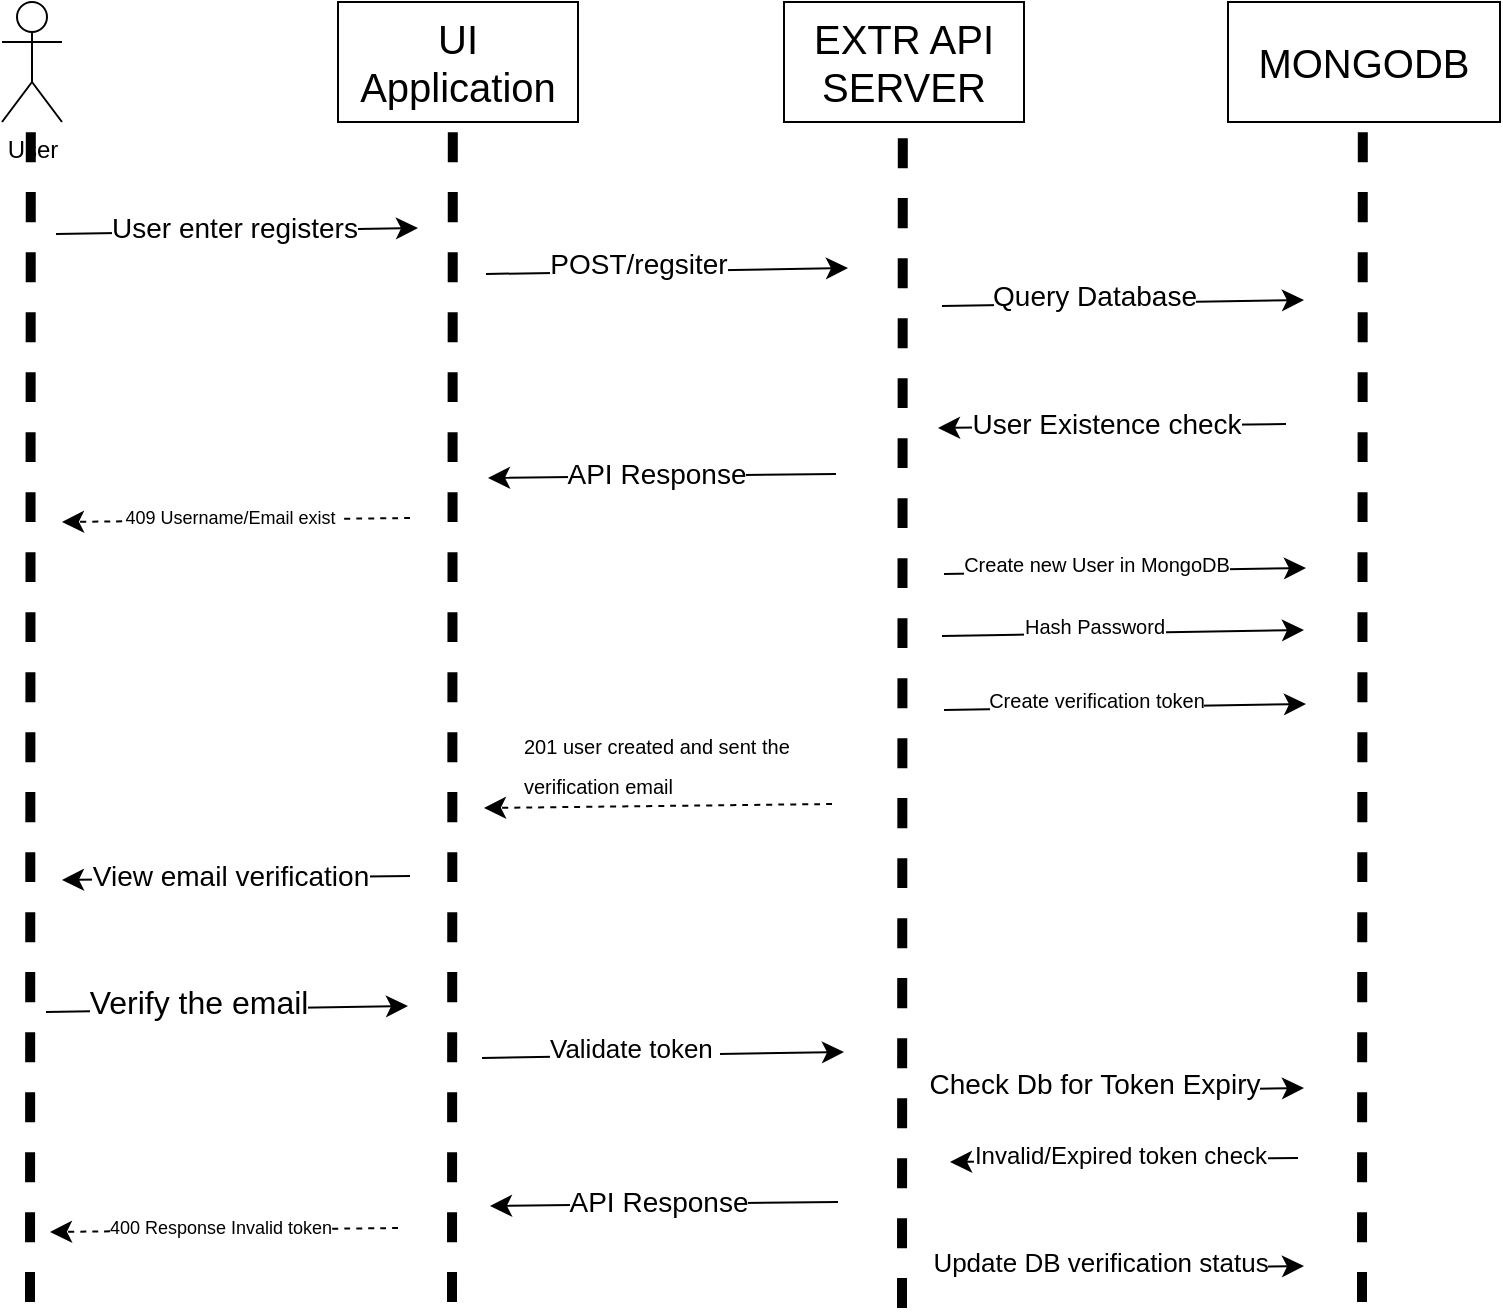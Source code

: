 <mxfile version="24.9.0">
  <diagram name="Page-1" id="iBLRJY-gE2kyyVANsL76">
    <mxGraphModel dx="2025" dy="1333" grid="0" gridSize="10" guides="1" tooltips="1" connect="1" arrows="1" fold="1" page="0" pageScale="1" pageWidth="1100" pageHeight="850" math="0" shadow="0">
      <root>
        <mxCell id="0" />
        <mxCell id="1" parent="0" />
        <mxCell id="06jpUtFlK6CPKatlT8Im-3" value="User" style="shape=umlActor;verticalLabelPosition=bottom;verticalAlign=top;html=1;outlineConnect=0;" parent="1" vertex="1">
          <mxGeometry x="-895" y="-608" width="30" height="60" as="geometry" />
        </mxCell>
        <mxCell id="06jpUtFlK6CPKatlT8Im-4" value="&lt;span style=&quot;font-size: 20px;&quot;&gt;EXTR API SERVER&lt;/span&gt;" style="rounded=0;whiteSpace=wrap;html=1;" parent="1" vertex="1">
          <mxGeometry x="-504" y="-608" width="120" height="60" as="geometry" />
        </mxCell>
        <mxCell id="06jpUtFlK6CPKatlT8Im-6" value="&lt;span style=&quot;font-size: 20px;&quot;&gt;MONGODB&lt;/span&gt;" style="rounded=0;whiteSpace=wrap;html=1;" parent="1" vertex="1">
          <mxGeometry x="-282" y="-608" width="136" height="60" as="geometry" />
        </mxCell>
        <mxCell id="06jpUtFlK6CPKatlT8Im-9" value="" style="endArrow=none;dashed=1;html=1;rounded=0;fontSize=12;startSize=8;endSize=8;curved=1;strokeWidth=5;" parent="1" edge="1">
          <mxGeometry width="50" height="50" relative="1" as="geometry">
            <mxPoint x="-670" y="42" as="sourcePoint" />
            <mxPoint x="-669.59" y="-548" as="targetPoint" />
          </mxGeometry>
        </mxCell>
        <mxCell id="06jpUtFlK6CPKatlT8Im-11" value="" style="endArrow=none;dashed=1;html=1;rounded=0;fontSize=12;startSize=8;endSize=8;curved=1;strokeWidth=5;" parent="1" edge="1">
          <mxGeometry width="50" height="50" relative="1" as="geometry">
            <mxPoint x="-445" y="45" as="sourcePoint" />
            <mxPoint x="-444.59" y="-545" as="targetPoint" />
          </mxGeometry>
        </mxCell>
        <mxCell id="06jpUtFlK6CPKatlT8Im-13" value="" style="endArrow=none;dashed=1;html=1;rounded=0;fontSize=12;startSize=8;endSize=8;curved=1;strokeWidth=5;" parent="1" edge="1">
          <mxGeometry width="50" height="50" relative="1" as="geometry">
            <mxPoint x="-215" y="42" as="sourcePoint" />
            <mxPoint x="-214.59" y="-548" as="targetPoint" />
          </mxGeometry>
        </mxCell>
        <mxCell id="06jpUtFlK6CPKatlT8Im-14" value="" style="endArrow=classic;html=1;rounded=0;fontSize=12;startSize=8;endSize=8;curved=1;" parent="1" edge="1">
          <mxGeometry width="50" height="50" relative="1" as="geometry">
            <mxPoint x="-653" y="-472" as="sourcePoint" />
            <mxPoint x="-472" y="-475" as="targetPoint" />
          </mxGeometry>
        </mxCell>
        <mxCell id="06jpUtFlK6CPKatlT8Im-16" value="&lt;font style=&quot;font-size: 14px;&quot;&gt;POST/regsiter&lt;/font&gt;" style="edgeLabel;html=1;align=center;verticalAlign=middle;resizable=0;points=[];fontSize=12;" parent="06jpUtFlK6CPKatlT8Im-14" vertex="1" connectable="0">
          <mxGeometry x="-0.158" y="4" relative="1" as="geometry">
            <mxPoint as="offset" />
          </mxGeometry>
        </mxCell>
        <mxCell id="06jpUtFlK6CPKatlT8Im-20" value="" style="endArrow=classic;html=1;rounded=0;fontSize=12;startSize=8;endSize=8;curved=1;" parent="1" edge="1">
          <mxGeometry width="50" height="50" relative="1" as="geometry">
            <mxPoint x="-425" y="-456" as="sourcePoint" />
            <mxPoint x="-244" y="-459" as="targetPoint" />
          </mxGeometry>
        </mxCell>
        <mxCell id="06jpUtFlK6CPKatlT8Im-21" value="&lt;font style=&quot;font-size: 14px;&quot;&gt;Query Database&lt;/font&gt;" style="edgeLabel;html=1;align=center;verticalAlign=middle;resizable=0;points=[];fontSize=12;" parent="06jpUtFlK6CPKatlT8Im-20" vertex="1" connectable="0">
          <mxGeometry x="-0.158" y="4" relative="1" as="geometry">
            <mxPoint as="offset" />
          </mxGeometry>
        </mxCell>
        <mxCell id="06jpUtFlK6CPKatlT8Im-34" value="" style="endArrow=classic;html=1;rounded=0;fontSize=12;startSize=8;endSize=8;curved=1;" parent="1" edge="1">
          <mxGeometry width="50" height="50" relative="1" as="geometry">
            <mxPoint x="-253" y="-397" as="sourcePoint" />
            <mxPoint x="-427" y="-395" as="targetPoint" />
          </mxGeometry>
        </mxCell>
        <mxCell id="06jpUtFlK6CPKatlT8Im-37" value="&lt;font style=&quot;font-size: 14px;&quot;&gt;User Existence check&lt;/font&gt;" style="edgeLabel;html=1;align=center;verticalAlign=middle;resizable=0;points=[];fontSize=12;" parent="06jpUtFlK6CPKatlT8Im-34" vertex="1" connectable="0">
          <mxGeometry x="0.048" y="-1" relative="1" as="geometry">
            <mxPoint x="1" as="offset" />
          </mxGeometry>
        </mxCell>
        <mxCell id="x3w0C0bRtv-WAbDGBeUA-3" value="&lt;span style=&quot;font-size: 20px;&quot;&gt;UI Application&lt;/span&gt;" style="rounded=0;whiteSpace=wrap;html=1;" parent="1" vertex="1">
          <mxGeometry x="-727" y="-608" width="120" height="60" as="geometry" />
        </mxCell>
        <mxCell id="dnPCXCKaiIPUW16wsFYT-2" value="" style="endArrow=none;dashed=1;html=1;rounded=0;fontSize=12;startSize=8;endSize=8;curved=1;strokeWidth=5;" parent="1" edge="1">
          <mxGeometry width="50" height="50" relative="1" as="geometry">
            <mxPoint x="-881" y="42" as="sourcePoint" />
            <mxPoint x="-880.59" y="-548" as="targetPoint" />
          </mxGeometry>
        </mxCell>
        <mxCell id="dnPCXCKaiIPUW16wsFYT-3" value="" style="endArrow=classic;html=1;rounded=0;fontSize=12;startSize=8;endSize=8;curved=1;" parent="1" edge="1">
          <mxGeometry width="50" height="50" relative="1" as="geometry">
            <mxPoint x="-868" y="-492" as="sourcePoint" />
            <mxPoint x="-687" y="-495" as="targetPoint" />
          </mxGeometry>
        </mxCell>
        <mxCell id="dnPCXCKaiIPUW16wsFYT-8" value="&lt;font style=&quot;font-size: 14px;&quot;&gt;User enter registers&lt;/font&gt;" style="edgeLabel;html=1;align=center;verticalAlign=middle;resizable=0;points=[];fontSize=12;" parent="dnPCXCKaiIPUW16wsFYT-3" vertex="1" connectable="0">
          <mxGeometry x="-0.032" y="2" relative="1" as="geometry">
            <mxPoint x="1" as="offset" />
          </mxGeometry>
        </mxCell>
        <mxCell id="dnPCXCKaiIPUW16wsFYT-9" value="" style="endArrow=classic;html=1;rounded=0;fontSize=12;startSize=8;endSize=8;curved=1;" parent="1" edge="1">
          <mxGeometry width="50" height="50" relative="1" as="geometry">
            <mxPoint x="-478" y="-372" as="sourcePoint" />
            <mxPoint x="-652" y="-370" as="targetPoint" />
          </mxGeometry>
        </mxCell>
        <mxCell id="dnPCXCKaiIPUW16wsFYT-10" value="&lt;font style=&quot;font-size: 14px;&quot;&gt;API Response&lt;/font&gt;" style="edgeLabel;html=1;align=center;verticalAlign=middle;resizable=0;points=[];fontSize=12;" parent="dnPCXCKaiIPUW16wsFYT-9" vertex="1" connectable="0">
          <mxGeometry x="0.048" y="-1" relative="1" as="geometry">
            <mxPoint x="1" as="offset" />
          </mxGeometry>
        </mxCell>
        <mxCell id="URXLup4sjaEc1I7ll5hV-2" value="" style="endArrow=classic;html=1;rounded=0;fontSize=12;startSize=8;endSize=8;curved=1;dashed=1;" edge="1" parent="1">
          <mxGeometry width="50" height="50" relative="1" as="geometry">
            <mxPoint x="-691" y="-350" as="sourcePoint" />
            <mxPoint x="-865" y="-348" as="targetPoint" />
          </mxGeometry>
        </mxCell>
        <mxCell id="URXLup4sjaEc1I7ll5hV-3" value="&lt;font style=&quot;font-size: 9px;&quot;&gt;409 Username/Email exist&amp;nbsp;&lt;/font&gt;" style="edgeLabel;html=1;align=center;verticalAlign=middle;resizable=0;points=[];fontSize=12;" vertex="1" connectable="0" parent="URXLup4sjaEc1I7ll5hV-2">
          <mxGeometry x="0.023" y="-2" relative="1" as="geometry">
            <mxPoint as="offset" />
          </mxGeometry>
        </mxCell>
        <mxCell id="URXLup4sjaEc1I7ll5hV-4" value="" style="endArrow=classic;html=1;rounded=0;fontSize=12;startSize=8;endSize=8;curved=1;" edge="1" parent="1">
          <mxGeometry width="50" height="50" relative="1" as="geometry">
            <mxPoint x="-424" y="-322" as="sourcePoint" />
            <mxPoint x="-243" y="-325" as="targetPoint" />
          </mxGeometry>
        </mxCell>
        <mxCell id="URXLup4sjaEc1I7ll5hV-5" value="&lt;font style=&quot;font-size: 10px;&quot;&gt;Create new User in MongoDB&lt;/font&gt;" style="edgeLabel;html=1;align=center;verticalAlign=middle;resizable=0;points=[];fontSize=12;" vertex="1" connectable="0" parent="URXLup4sjaEc1I7ll5hV-4">
          <mxGeometry x="-0.158" y="4" relative="1" as="geometry">
            <mxPoint as="offset" />
          </mxGeometry>
        </mxCell>
        <mxCell id="URXLup4sjaEc1I7ll5hV-6" value="" style="endArrow=classic;html=1;rounded=0;fontSize=12;startSize=8;endSize=8;curved=1;" edge="1" parent="1">
          <mxGeometry width="50" height="50" relative="1" as="geometry">
            <mxPoint x="-425" y="-291" as="sourcePoint" />
            <mxPoint x="-244" y="-294" as="targetPoint" />
          </mxGeometry>
        </mxCell>
        <mxCell id="URXLup4sjaEc1I7ll5hV-7" value="&lt;font style=&quot;font-size: 10px;&quot;&gt;Hash Password&lt;/font&gt;" style="edgeLabel;html=1;align=center;verticalAlign=middle;resizable=0;points=[];fontSize=12;" vertex="1" connectable="0" parent="URXLup4sjaEc1I7ll5hV-6">
          <mxGeometry x="-0.158" y="4" relative="1" as="geometry">
            <mxPoint as="offset" />
          </mxGeometry>
        </mxCell>
        <mxCell id="URXLup4sjaEc1I7ll5hV-10" value="" style="endArrow=classic;html=1;rounded=0;fontSize=12;startSize=8;endSize=8;curved=1;" edge="1" parent="1">
          <mxGeometry width="50" height="50" relative="1" as="geometry">
            <mxPoint x="-424" y="-254" as="sourcePoint" />
            <mxPoint x="-243" y="-257" as="targetPoint" />
          </mxGeometry>
        </mxCell>
        <mxCell id="URXLup4sjaEc1I7ll5hV-11" value="&lt;font style=&quot;font-size: 10px;&quot;&gt;Create verification token&lt;/font&gt;" style="edgeLabel;html=1;align=center;verticalAlign=middle;resizable=0;points=[];fontSize=12;" vertex="1" connectable="0" parent="URXLup4sjaEc1I7ll5hV-10">
          <mxGeometry x="-0.158" y="4" relative="1" as="geometry">
            <mxPoint as="offset" />
          </mxGeometry>
        </mxCell>
        <mxCell id="URXLup4sjaEc1I7ll5hV-13" value="" style="endArrow=classic;html=1;rounded=0;fontSize=12;startSize=8;endSize=8;curved=1;dashed=1;" edge="1" parent="1">
          <mxGeometry width="50" height="50" relative="1" as="geometry">
            <mxPoint x="-480" y="-207" as="sourcePoint" />
            <mxPoint x="-654" y="-205" as="targetPoint" />
          </mxGeometry>
        </mxCell>
        <mxCell id="URXLup4sjaEc1I7ll5hV-14" value="&lt;font style=&quot;font-size: 10px;&quot;&gt;201 user created&lt;/font&gt;&lt;span style=&quot;font-size: 10px; background-color: initial;&quot;&gt;&amp;nbsp;and sent the verification email&lt;/span&gt;" style="text;html=1;align=left;verticalAlign=middle;whiteSpace=wrap;rounded=0;fontSize=16;" vertex="1" parent="1">
          <mxGeometry x="-636" y="-243" width="156" height="30" as="geometry" />
        </mxCell>
        <mxCell id="URXLup4sjaEc1I7ll5hV-16" value="" style="endArrow=classic;html=1;rounded=0;fontSize=12;startSize=8;endSize=8;curved=1;" edge="1" parent="1">
          <mxGeometry width="50" height="50" relative="1" as="geometry">
            <mxPoint x="-691" y="-171" as="sourcePoint" />
            <mxPoint x="-865" y="-169" as="targetPoint" />
          </mxGeometry>
        </mxCell>
        <mxCell id="URXLup4sjaEc1I7ll5hV-17" value="&lt;font style=&quot;font-size: 14px;&quot;&gt;View email verification&lt;/font&gt;" style="edgeLabel;html=1;align=center;verticalAlign=middle;resizable=0;points=[];fontSize=12;" vertex="1" connectable="0" parent="URXLup4sjaEc1I7ll5hV-16">
          <mxGeometry x="0.048" y="-1" relative="1" as="geometry">
            <mxPoint x="1" as="offset" />
          </mxGeometry>
        </mxCell>
        <mxCell id="URXLup4sjaEc1I7ll5hV-18" value="" style="endArrow=classic;html=1;rounded=0;fontSize=12;startSize=8;endSize=8;curved=1;" edge="1" parent="1">
          <mxGeometry width="50" height="50" relative="1" as="geometry">
            <mxPoint x="-873" y="-103" as="sourcePoint" />
            <mxPoint x="-692" y="-106" as="targetPoint" />
          </mxGeometry>
        </mxCell>
        <mxCell id="URXLup4sjaEc1I7ll5hV-19" value="&lt;font style=&quot;font-size: 16px;&quot;&gt;Verify the email&lt;/font&gt;" style="edgeLabel;html=1;align=center;verticalAlign=middle;resizable=0;points=[];fontSize=12;" vertex="1" connectable="0" parent="URXLup4sjaEc1I7ll5hV-18">
          <mxGeometry x="-0.158" y="4" relative="1" as="geometry">
            <mxPoint as="offset" />
          </mxGeometry>
        </mxCell>
        <mxCell id="URXLup4sjaEc1I7ll5hV-20" value="" style="endArrow=classic;html=1;rounded=0;fontSize=12;startSize=8;endSize=8;curved=1;" edge="1" parent="1">
          <mxGeometry width="50" height="50" relative="1" as="geometry">
            <mxPoint x="-655" y="-80" as="sourcePoint" />
            <mxPoint x="-474" y="-83" as="targetPoint" />
          </mxGeometry>
        </mxCell>
        <mxCell id="URXLup4sjaEc1I7ll5hV-21" value="&lt;font style=&quot;font-size: 13px;&quot;&gt;Validate token&amp;nbsp;&lt;/font&gt;" style="edgeLabel;html=1;align=center;verticalAlign=middle;resizable=0;points=[];fontSize=12;" vertex="1" connectable="0" parent="URXLup4sjaEc1I7ll5hV-20">
          <mxGeometry x="-0.158" y="4" relative="1" as="geometry">
            <mxPoint as="offset" />
          </mxGeometry>
        </mxCell>
        <mxCell id="URXLup4sjaEc1I7ll5hV-23" value="" style="endArrow=classic;html=1;rounded=0;fontSize=12;startSize=8;endSize=8;curved=1;" edge="1" parent="1">
          <mxGeometry width="50" height="50" relative="1" as="geometry">
            <mxPoint x="-425" y="-62" as="sourcePoint" />
            <mxPoint x="-244" y="-65" as="targetPoint" />
          </mxGeometry>
        </mxCell>
        <mxCell id="URXLup4sjaEc1I7ll5hV-24" value="&lt;font style=&quot;font-size: 14px;&quot;&gt;Check Db for Token Expiry&lt;/font&gt;" style="edgeLabel;html=1;align=center;verticalAlign=middle;resizable=0;points=[];fontSize=12;" vertex="1" connectable="0" parent="URXLup4sjaEc1I7ll5hV-23">
          <mxGeometry x="-0.158" y="4" relative="1" as="geometry">
            <mxPoint as="offset" />
          </mxGeometry>
        </mxCell>
        <mxCell id="URXLup4sjaEc1I7ll5hV-26" value="" style="endArrow=classic;html=1;rounded=0;fontSize=12;startSize=8;endSize=8;curved=1;" edge="1" parent="1">
          <mxGeometry width="50" height="50" relative="1" as="geometry">
            <mxPoint x="-425" y="27" as="sourcePoint" />
            <mxPoint x="-244" y="24" as="targetPoint" />
          </mxGeometry>
        </mxCell>
        <mxCell id="URXLup4sjaEc1I7ll5hV-27" value="&lt;font style=&quot;font-size: 13px;&quot;&gt;Update DB verification status&lt;/font&gt;" style="edgeLabel;html=1;align=center;verticalAlign=middle;resizable=0;points=[];fontSize=12;" vertex="1" connectable="0" parent="URXLup4sjaEc1I7ll5hV-26">
          <mxGeometry x="-0.158" y="4" relative="1" as="geometry">
            <mxPoint x="3" as="offset" />
          </mxGeometry>
        </mxCell>
        <mxCell id="URXLup4sjaEc1I7ll5hV-28" value="" style="endArrow=classic;html=1;rounded=0;fontSize=12;startSize=8;endSize=8;curved=1;" edge="1" parent="1">
          <mxGeometry width="50" height="50" relative="1" as="geometry">
            <mxPoint x="-247" y="-30" as="sourcePoint" />
            <mxPoint x="-421" y="-28" as="targetPoint" />
          </mxGeometry>
        </mxCell>
        <mxCell id="URXLup4sjaEc1I7ll5hV-29" value="Invalid/Expired token check" style="edgeLabel;html=1;align=center;verticalAlign=middle;resizable=0;points=[];fontSize=12;" vertex="1" connectable="0" parent="URXLup4sjaEc1I7ll5hV-28">
          <mxGeometry x="0.023" y="-2" relative="1" as="geometry">
            <mxPoint as="offset" />
          </mxGeometry>
        </mxCell>
        <mxCell id="URXLup4sjaEc1I7ll5hV-33" value="" style="endArrow=classic;html=1;rounded=0;fontSize=12;startSize=8;endSize=8;curved=1;dashed=1;" edge="1" parent="1">
          <mxGeometry width="50" height="50" relative="1" as="geometry">
            <mxPoint x="-697" y="5" as="sourcePoint" />
            <mxPoint x="-871" y="7" as="targetPoint" />
          </mxGeometry>
        </mxCell>
        <mxCell id="URXLup4sjaEc1I7ll5hV-34" value="&lt;font style=&quot;font-size: 9px;&quot;&gt;400 Response Invalid token&lt;/font&gt;" style="edgeLabel;html=1;align=center;verticalAlign=middle;resizable=0;points=[];fontSize=12;" vertex="1" connectable="0" parent="URXLup4sjaEc1I7ll5hV-33">
          <mxGeometry x="0.023" y="-2" relative="1" as="geometry">
            <mxPoint as="offset" />
          </mxGeometry>
        </mxCell>
        <mxCell id="URXLup4sjaEc1I7ll5hV-35" value="" style="endArrow=classic;html=1;rounded=0;fontSize=12;startSize=8;endSize=8;curved=1;" edge="1" parent="1">
          <mxGeometry width="50" height="50" relative="1" as="geometry">
            <mxPoint x="-477" y="-8" as="sourcePoint" />
            <mxPoint x="-651" y="-6" as="targetPoint" />
          </mxGeometry>
        </mxCell>
        <mxCell id="URXLup4sjaEc1I7ll5hV-36" value="&lt;font style=&quot;font-size: 14px;&quot;&gt;API Response&lt;/font&gt;" style="edgeLabel;html=1;align=center;verticalAlign=middle;resizable=0;points=[];fontSize=12;" vertex="1" connectable="0" parent="URXLup4sjaEc1I7ll5hV-35">
          <mxGeometry x="0.048" y="-1" relative="1" as="geometry">
            <mxPoint x="1" as="offset" />
          </mxGeometry>
        </mxCell>
      </root>
    </mxGraphModel>
  </diagram>
</mxfile>
